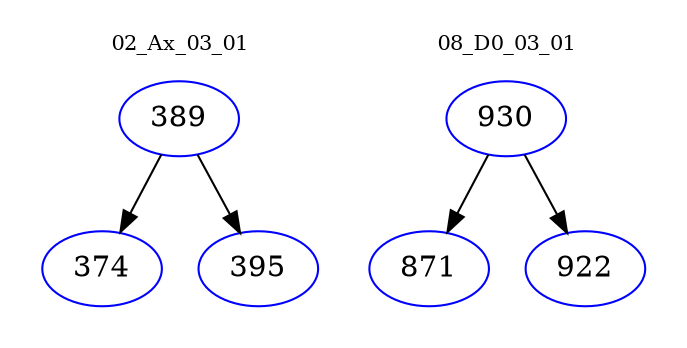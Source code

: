 digraph{
subgraph cluster_0 {
color = white
label = "02_Ax_03_01";
fontsize=10;
T0_389 [label="389", color="blue"]
T0_389 -> T0_374 [color="black"]
T0_374 [label="374", color="blue"]
T0_389 -> T0_395 [color="black"]
T0_395 [label="395", color="blue"]
}
subgraph cluster_1 {
color = white
label = "08_D0_03_01";
fontsize=10;
T1_930 [label="930", color="blue"]
T1_930 -> T1_871 [color="black"]
T1_871 [label="871", color="blue"]
T1_930 -> T1_922 [color="black"]
T1_922 [label="922", color="blue"]
}
}
